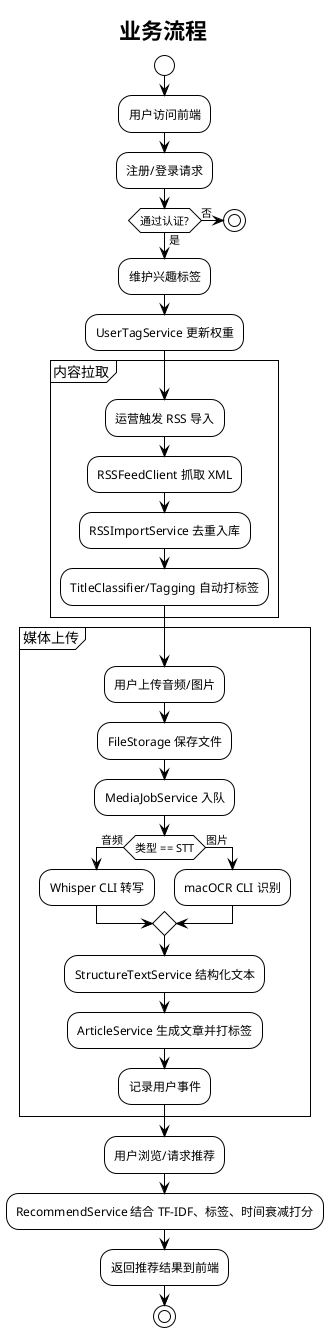 @startuml
!theme plain
title 业务流程

start
:用户访问前端;
:注册/登录请求;
if (通过认证?) then (是)
  :维护兴趣标签;
  :UserTagService 更新权重;
else (否)
  stop
endif

partition "内容拉取" {
  :运营触发 RSS 导入;
  :RSSFeedClient 抓取 XML;
  :RSSImportService 去重入库;
  :TitleClassifier/Tagging 自动打标签;
}

partition "媒体上传" {
  :用户上传音频/图片;
  :FileStorage 保存文件;
  :MediaJobService 入队;
  if (类型 == STT) then (音频)
    :Whisper CLI 转写;
  else (图片)
    :macOCR CLI 识别;
  endif
  :StructureTextService 结构化文本;
  :ArticleService 生成文章并打标签;
  :记录用户事件;
}

:用户浏览/请求推荐;
:RecommendService 结合 TF-IDF、标签、时间衰减打分;
:返回推荐结果到前端;

stop
@enduml